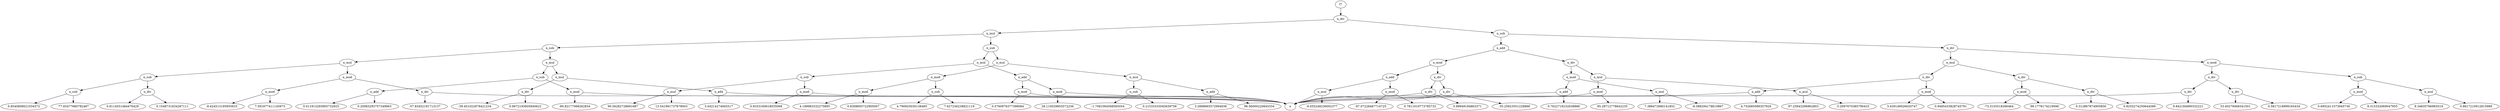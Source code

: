  digraph G1438 {
N1438 [label="I7"];
N1438 -> N1439;
N1439 [label="n_div"];
N1439 -> N1440;
N1440 [label="n_mul"];
N1440 -> N1441;
N1441 [label="n_sub"];
N1441 -> N1442;
N1442 [label="n_mul"];
N1442 -> N1443;
N1443 [label="n_mod"];
N1443 -> N1444;
N1444 [label="n_mod"];
N1444 -> N1445;
N1445 [label="-8.424513195955633"];
N1444 -> N1446;
N1446 [label="7.591877411145973"];
N1443 -> N1447;
N1447 [label="n_div"];
N1447 -> N4;
N4 [label="x"];
N1447 -> N1448;
N1448 [label="-57.83452191713137"];
N1442 -> N1449;
N1449 [label="n_sub"];
N1449 -> N1450;
N1450 [label="n_sub"];
N1450 -> N1451;
N1451 [label="-77.83477680782487"];
N1450 -> N1452;
N1452 [label="0.8540808021034372"];
N1449 -> N1453;
N1453 [label="n_div"];
N1453 -> N1454;
N1454 [label="0.1548731634267111"];
N1453 -> N1455;
N1455 [label="0.8114551484476429"];
N1441 -> N1456;
N1456 [label="n_mul"];
N1456 -> N1457;
N1457 [label="n_sub"];
N1457 -> N1458;
N1458 [label="n_mod"];
N1458 -> N4;
N4 [label="x"];
N1458 -> N1459;
N1459 [label="-90.82177068262834"];
N1457 -> N1460;
N1460 [label="n_add"];
N1460 -> N1461;
N1461 [label="0.011913293905732925"];
N1460 -> N1462;
N1462 [label="0.20083293757349963"];
N1456 -> N1463;
N1463 [label="n_mul"];
N1463 -> N1464;
N1464 [label="n_div"];
N1464 -> N1465;
N1465 [label="-39.451022876421234"];
N1464 -> N1466;
N1466 [label="0.9672193605840622"];
N1463 -> N1467;
N1467 [label="n_add"];
N1467 -> N4;
N4 [label="x"];
N1467 -> N1468;
N1468 [label="3.04214274945517"];
N1440 -> N1469;
N1469 [label="n_sub"];
N1469 -> N1470;
N1470 [label="n_mul"];
N1470 -> N1471;
N1471 [label="n_sub"];
N1471 -> N1472;
N1472 [label="n_mul"];
N1472 -> N1473;
N1473 [label="90.56282728691687"];
N1472 -> N1474;
N1474 [label="13.541991737678003"];
N1471 -> N1475;
N1475 [label="n_mod"];
N1475 -> N4;
N4 [label="x"];
N1475 -> N1476;
N1476 [label="0.9333160618035068"];
N1470 -> N1477;
N1477 [label="n_add"];
N1477 -> N1478;
N1478 [label="n_mod"];
N1478 -> N1479;
N1479 [label="0.5760976377398084"];
N1478 -> N4;
N4 [label="x"];
N1477 -> N1480;
N1480 [label="n_mod"];
N1480 -> N4;
N4 [label="x"];
N1480 -> N1481;
N1481 [label="28.110029855572236"];
N1469 -> N1482;
N1482 [label="n_mul"];
N1482 -> N1483;
N1483 [label="n_mod"];
N1483 -> N1484;
N1484 [label="n_sub"];
N1484 -> N1485;
N1485 [label="4.790925030138485"];
N1484 -> N1486;
N1486 [label="7.627236238821119"];
N1483 -> N1487;
N1487 [label="n_mod"];
N1487 -> N1488;
N1488 [label="4.199983332275895"];
N1487 -> N1489;
N1489 [label="0.8308605722905007"];
N1482 -> N1490;
N1490 [label="n_mul"];
N1490 -> N1491;
N1491 [label="n_add"];
N1491 -> N1492;
N1492 [label="3.2898665572994936"];
N1491 -> N1493;
N1493 [label="96.56000220845334"];
N1490 -> N1494;
N1494 [label="n_sub"];
N1494 -> N1495;
N1495 [label="-1.7081064568565054"];
N1494 -> N1496;
N1496 [label="0.21533333045639758"];
N1439 -> N1497;
N1497 [label="n_sub"];
N1497 -> N1498;
N1498 [label="n_add"];
N1498 -> N1499;
N1499 [label="n_mod"];
N1499 -> N1500;
N1500 [label="n_add"];
N1500 -> N1501;
N1501 [label="n_mod"];
N1501 -> N1502;
N1502 [label="-97.07228487714725"];
N1501 -> N1503;
N1503 [label="0.7811019773785732"];
N1500 -> N1504;
N1504 [label="n_mul"];
N1504 -> N1505;
N1505 [label="-6.055248236002377"];
N1504 -> N4;
N4 [label="x"];
N1499 -> N1506;
N1506 [label="n_div"];
N1506 -> N1507;
N1507 [label="n_div"];
N1507 -> N1508;
N1508 [label="0.89949184863371"];
N1507 -> N4;
N4 [label="x"];
N1506 -> N1509;
N1509 [label="n_div"];
N1509 -> N4;
N4 [label="x"];
N1509 -> N1510;
N1510 [label="-35.25823551228888"];
N1498 -> N1511;
N1511 [label="n_div"];
N1511 -> N1512;
N1512 [label="n_mod"];
N1512 -> N1513;
N1513 [label="n_mul"];
N1513 -> N1514;
N1514 [label="7.388472680141852"];
N1513 -> N1515;
N1515 [label="-8.388294178610867"];
N1512 -> N1516;
N1516 [label="n_add"];
N1516 -> N4;
N4 [label="x"];
N1516 -> N1517;
N1517 [label="0.7622719232638886"];
N1511 -> N1518;
N1518 [label="n_mul"];
N1518 -> N1519;
N1519 [label="n_mul"];
N1519 -> N1520;
N1520 [label="97.25943296862803"];
N1519 -> N1521;
N1521 [label="-3.2097670385790433"];
N1518 -> N1522;
N1522 [label="n_mod"];
N1522 -> N1523;
N1523 [label="95.29712778642235"];
N1522 -> N4;
N4 [label="x"];
N1497 -> N1524;
N1524 [label="n_div"];
N1524 -> N1525;
N1525 [label="n_mul"];
N1525 -> N1526;
N1526 [label="n_div"];
N1526 -> N1527;
N1527 [label="n_mod"];
N1527 -> N1528;
N1528 [label="-73.3155518266484"];
N1527 -> N1529;
N1529 [label="99.1778174219096"];
N1526 -> N1530;
N1530 [label="n_div"];
N1530 -> N1531;
N1531 [label="0.312867874905856"];
N1530 -> N1532;
N1532 [label="0.8255274250644589"];
N1525 -> N1533;
N1533 [label="n_div"];
N1533 -> N1534;
N1534 [label="n_mod"];
N1534 -> N1535;
N1535 [label="3.439149026020747"];
N1534 -> N1536;
N1536 [label="0.9485433828745791"];
N1533 -> N1537;
N1537 [label="n_add"];
N1537 -> N1538;
N1538 [label="4.752685089357929"];
N1537 -> N4;
N4 [label="x"];
N1524 -> N1539;
N1539 [label="n_mod"];
N1539 -> N1540;
N1540 [label="n_div"];
N1540 -> N1541;
N1541 [label="n_div"];
N1541 -> N1542;
N1542 [label="33.40279468341501"];
N1541 -> N1543;
N1543 [label="0.5817218999165434"];
N1540 -> N1544;
N1544 [label="n_div"];
N1544 -> N1545;
N1545 [label="9.842184990332221"];
N1544 -> N4;
N4 [label="x"];
N1539 -> N1546;
N1546 [label="n_sub"];
N1546 -> N1547;
N1547 [label="n_mod"];
N1547 -> N1548;
N1548 [label="0.6952411573945736"];
N1547 -> N1549;
N1549 [label="9.315332069047955"];
N1546 -> N1550;
N1550 [label="n_mul"];
N1550 -> N1551;
N1551 [label="8.34835766965519"];
N1550 -> N1552;
N1552 [label="0.8617210912815989"];
}
